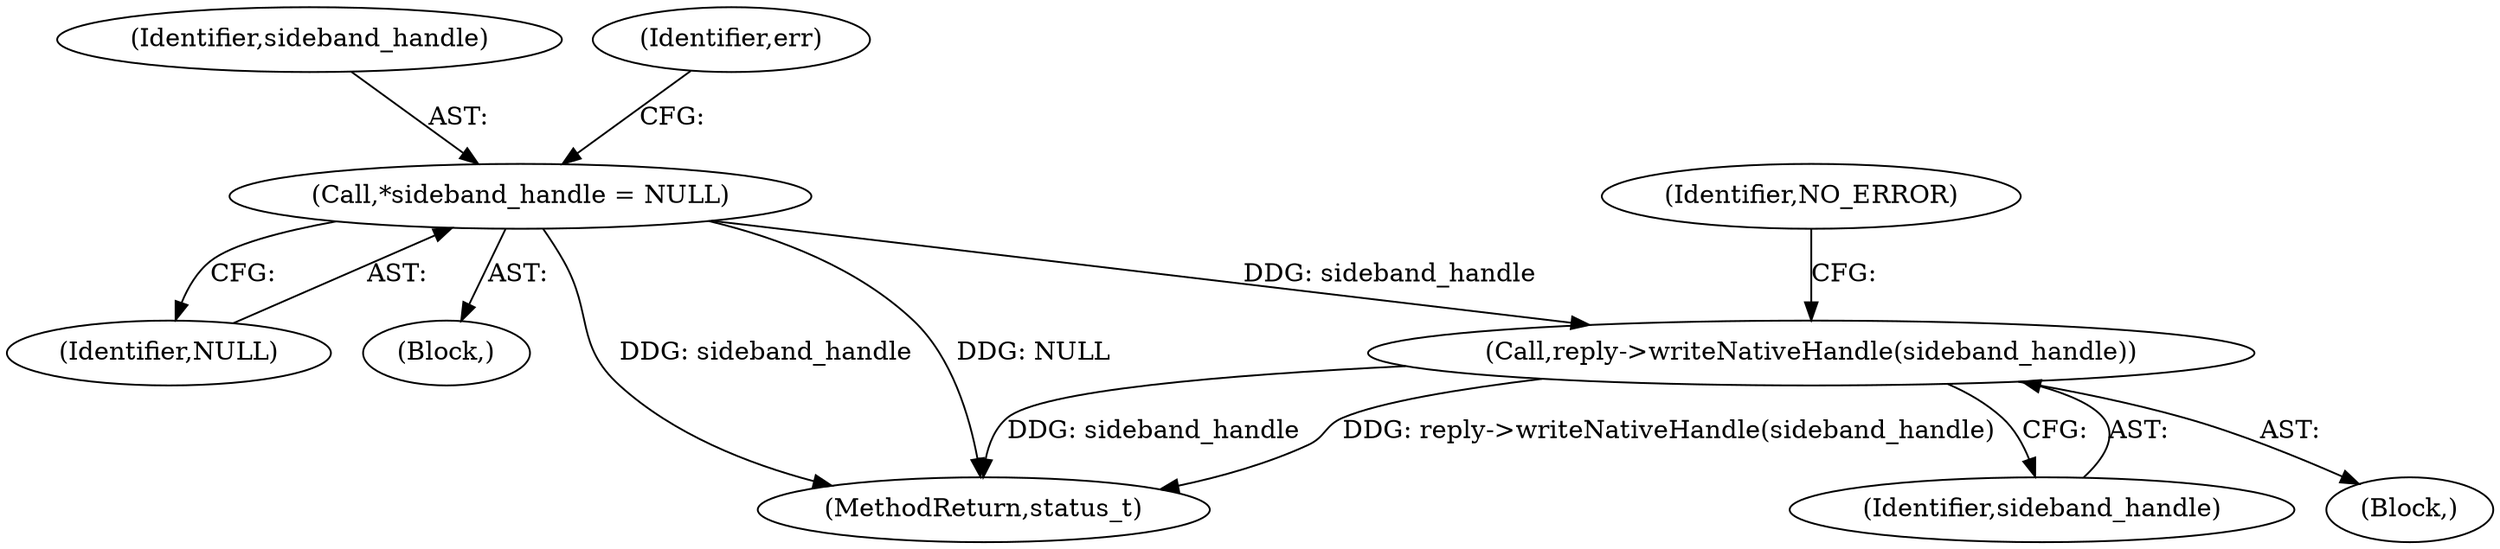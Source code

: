 digraph "0_Android_25be9ac20db51044e1b09ca67906355e4f328d48_0@API" {
"1000800" [label="(Call,reply->writeNativeHandle(sideband_handle))"];
"1000780" [label="(Call,*sideband_handle = NULL)"];
"1000800" [label="(Call,reply->writeNativeHandle(sideband_handle))"];
"1000780" [label="(Call,*sideband_handle = NULL)"];
"1000782" [label="(Identifier,NULL)"];
"1000754" [label="(Block,)"];
"1000803" [label="(Identifier,NO_ERROR)"];
"1000781" [label="(Identifier,sideband_handle)"];
"1000785" [label="(Identifier,err)"];
"1000799" [label="(Block,)"];
"1001056" [label="(MethodReturn,status_t)"];
"1000801" [label="(Identifier,sideband_handle)"];
"1000800" -> "1000799"  [label="AST: "];
"1000800" -> "1000801"  [label="CFG: "];
"1000801" -> "1000800"  [label="AST: "];
"1000803" -> "1000800"  [label="CFG: "];
"1000800" -> "1001056"  [label="DDG: reply->writeNativeHandle(sideband_handle)"];
"1000800" -> "1001056"  [label="DDG: sideband_handle"];
"1000780" -> "1000800"  [label="DDG: sideband_handle"];
"1000780" -> "1000754"  [label="AST: "];
"1000780" -> "1000782"  [label="CFG: "];
"1000781" -> "1000780"  [label="AST: "];
"1000782" -> "1000780"  [label="AST: "];
"1000785" -> "1000780"  [label="CFG: "];
"1000780" -> "1001056"  [label="DDG: sideband_handle"];
"1000780" -> "1001056"  [label="DDG: NULL"];
}

